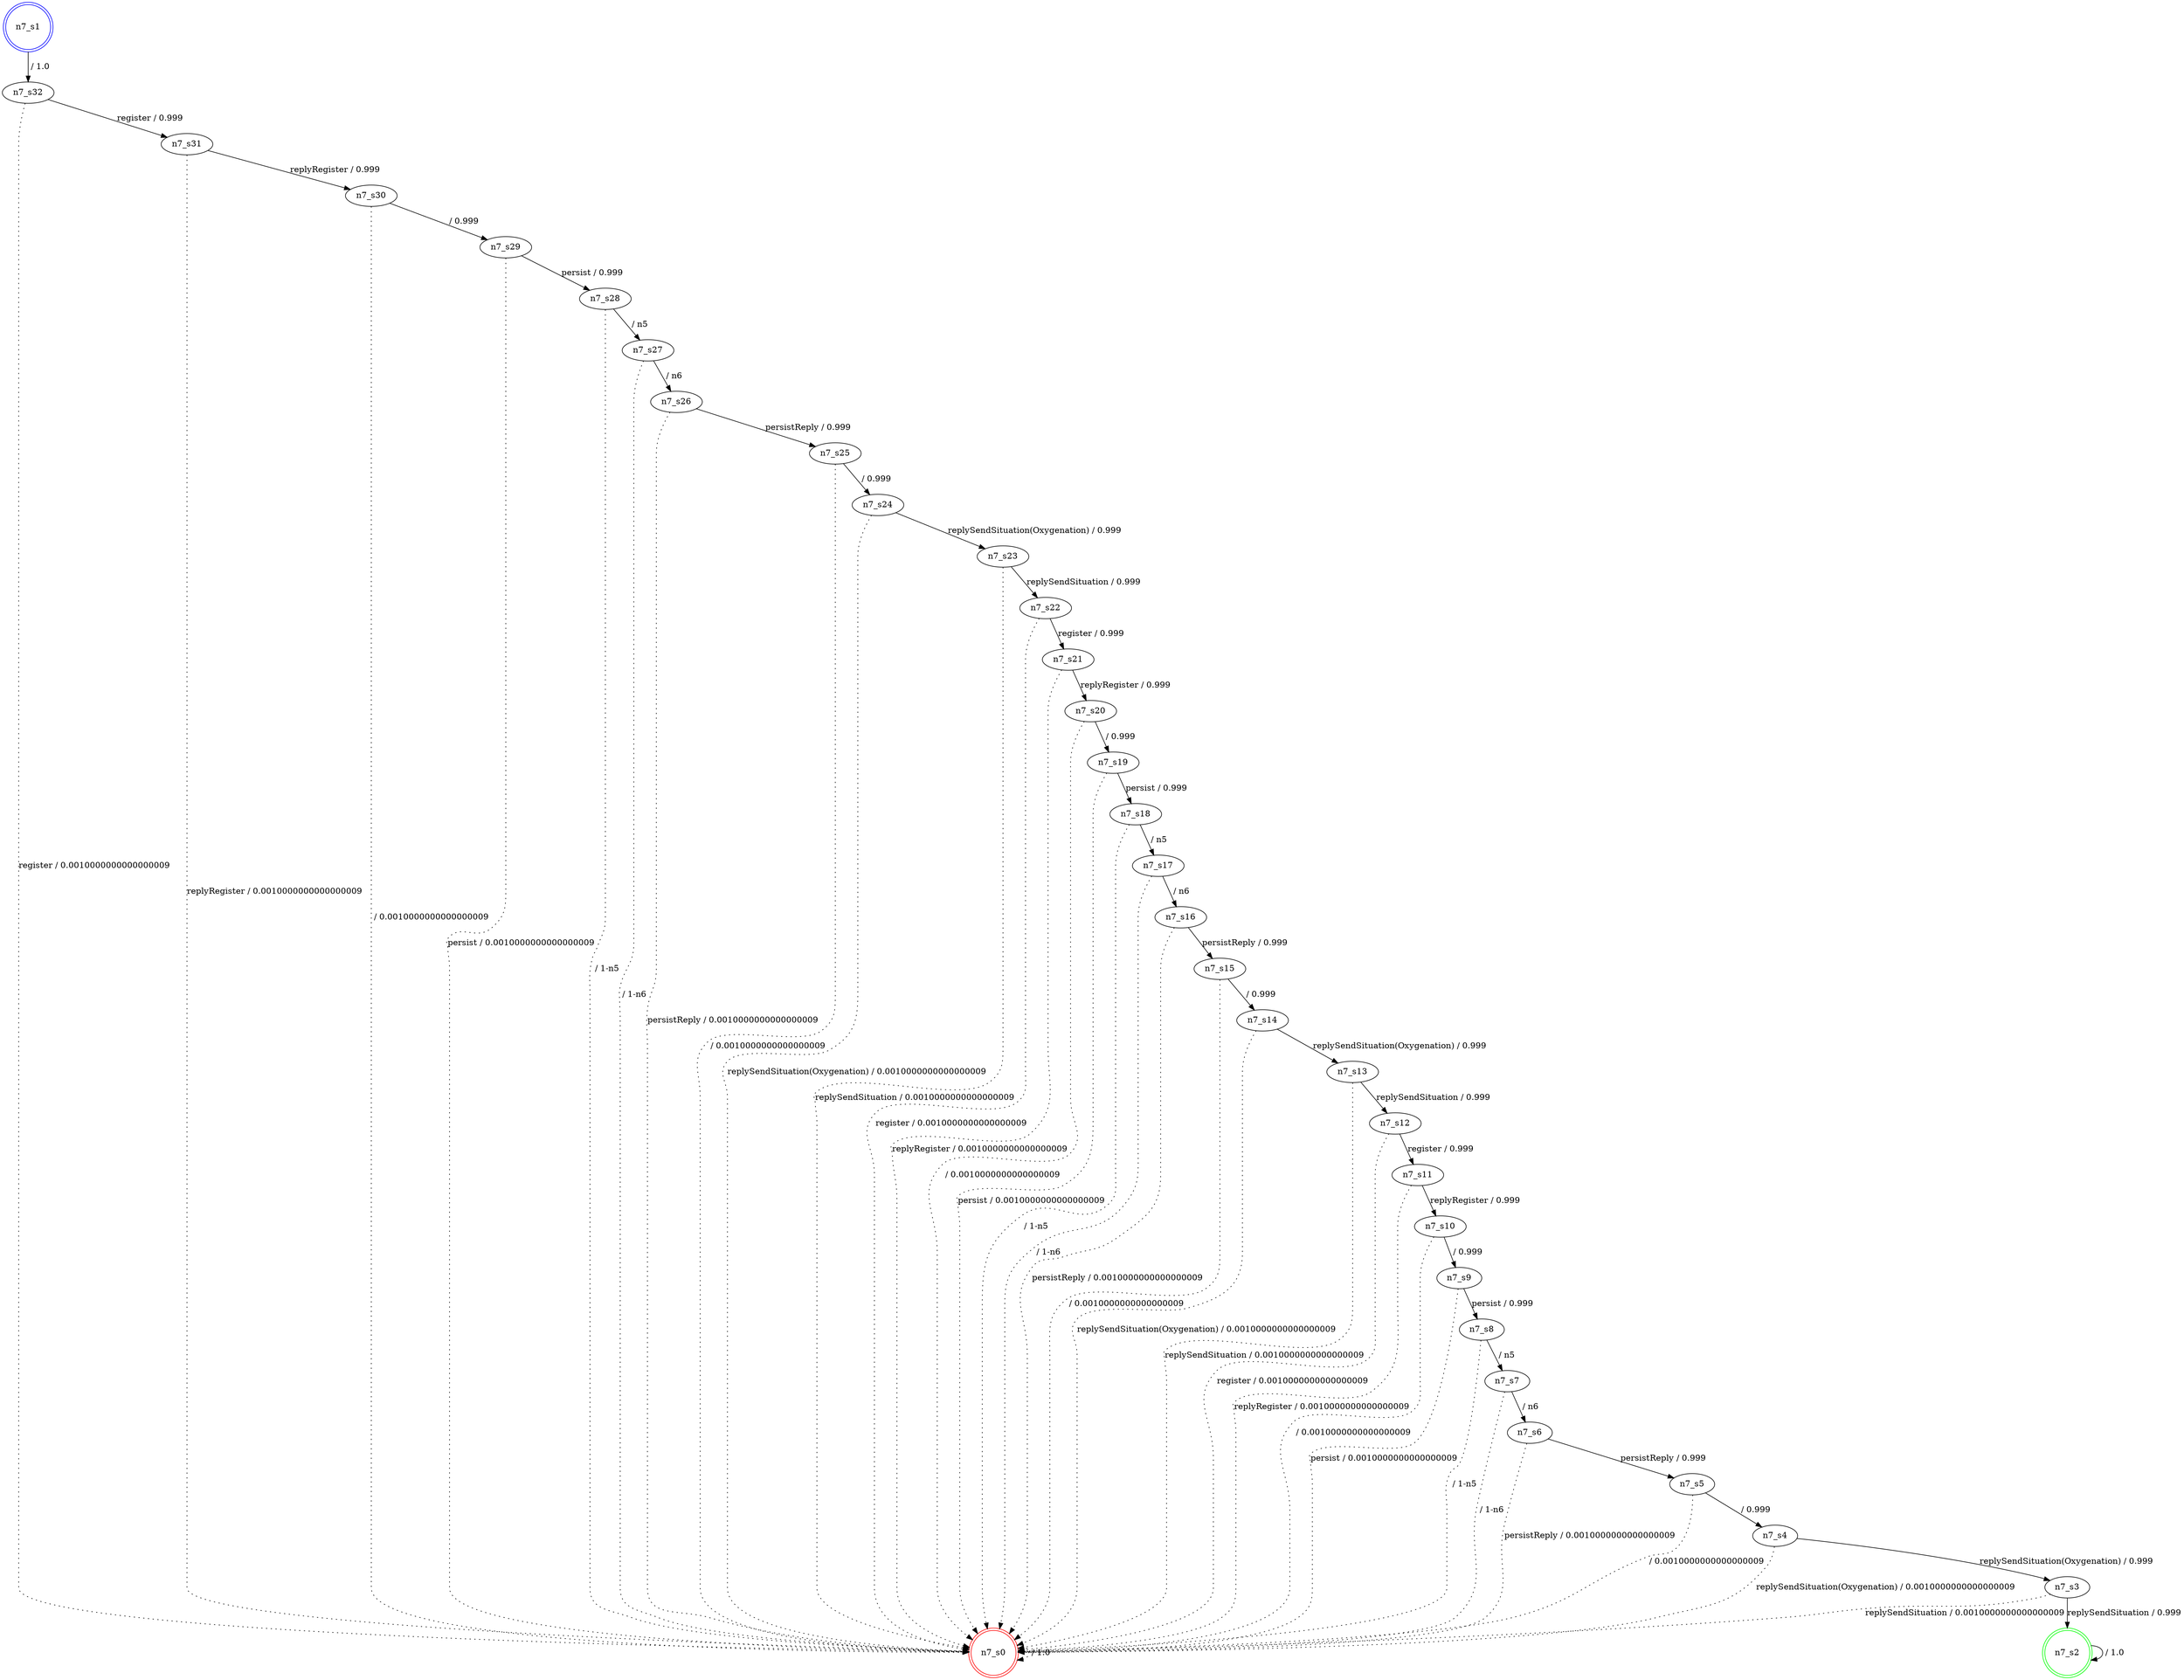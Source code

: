digraph graphname {
n7_s0 [label="n7_s0",color=red,shape=doublecircle ];
n7_s1 [label="n7_s1",color=blue,shape=doublecircle ];
n7_s2 [label="n7_s2",color=green,shape=doublecircle ];
n7_s3 [label="n7_s3" ];
n7_s4 [label="n7_s4" ];
n7_s5 [label="n7_s5" ];
n7_s6 [label="n7_s6" ];
n7_s7 [label="n7_s7" ];
n7_s8 [label="n7_s8" ];
n7_s9 [label="n7_s9" ];
n7_s10 [label="n7_s10" ];
n7_s11 [label="n7_s11" ];
n7_s12 [label="n7_s12" ];
n7_s13 [label="n7_s13" ];
n7_s14 [label="n7_s14" ];
n7_s15 [label="n7_s15" ];
n7_s16 [label="n7_s16" ];
n7_s17 [label="n7_s17" ];
n7_s18 [label="n7_s18" ];
n7_s19 [label="n7_s19" ];
n7_s20 [label="n7_s20" ];
n7_s21 [label="n7_s21" ];
n7_s22 [label="n7_s22" ];
n7_s23 [label="n7_s23" ];
n7_s24 [label="n7_s24" ];
n7_s25 [label="n7_s25" ];
n7_s26 [label="n7_s26" ];
n7_s27 [label="n7_s27" ];
n7_s28 [label="n7_s28" ];
n7_s29 [label="n7_s29" ];
n7_s30 [label="n7_s30" ];
n7_s31 [label="n7_s31" ];
n7_s32 [label="n7_s32" ];
n7_s0 -> n7_s0 [label=" / 1.0", style=dotted];
n7_s1 -> n7_s32 [label=" / 1.0"];
n7_s2 -> n7_s2 [label=" / 1.0"];
n7_s3 -> n7_s2 [label="replySendSituation / 0.999"];
n7_s3 -> n7_s0 [label="replySendSituation / 0.0010000000000000009", style=dotted];
n7_s4 -> n7_s3 [label="replySendSituation(Oxygenation) / 0.999"];
n7_s4 -> n7_s0 [label="replySendSituation(Oxygenation) / 0.0010000000000000009", style=dotted];
n7_s5 -> n7_s4 [label=" / 0.999"];
n7_s5 -> n7_s0 [label=" / 0.0010000000000000009", style=dotted];
n7_s6 -> n7_s5 [label="persistReply / 0.999"];
n7_s6 -> n7_s0 [label="persistReply / 0.0010000000000000009", style=dotted];
n7_s7 -> n7_s6 [label=" / n6"];
n7_s7 -> n7_s0 [label=" / 1-n6", style=dotted];
n7_s8 -> n7_s7 [label=" / n5"];
n7_s8 -> n7_s0 [label=" / 1-n5", style=dotted];
n7_s9 -> n7_s8 [label="persist / 0.999"];
n7_s9 -> n7_s0 [label="persist / 0.0010000000000000009", style=dotted];
n7_s10 -> n7_s9 [label=" / 0.999"];
n7_s10 -> n7_s0 [label=" / 0.0010000000000000009", style=dotted];
n7_s11 -> n7_s10 [label="replyRegister / 0.999"];
n7_s11 -> n7_s0 [label="replyRegister / 0.0010000000000000009", style=dotted];
n7_s12 -> n7_s11 [label="register / 0.999"];
n7_s12 -> n7_s0 [label="register / 0.0010000000000000009", style=dotted];
n7_s13 -> n7_s12 [label="replySendSituation / 0.999"];
n7_s13 -> n7_s0 [label="replySendSituation / 0.0010000000000000009", style=dotted];
n7_s14 -> n7_s13 [label="replySendSituation(Oxygenation) / 0.999"];
n7_s14 -> n7_s0 [label="replySendSituation(Oxygenation) / 0.0010000000000000009", style=dotted];
n7_s15 -> n7_s14 [label=" / 0.999"];
n7_s15 -> n7_s0 [label=" / 0.0010000000000000009", style=dotted];
n7_s16 -> n7_s15 [label="persistReply / 0.999"];
n7_s16 -> n7_s0 [label="persistReply / 0.0010000000000000009", style=dotted];
n7_s17 -> n7_s16 [label=" / n6"];
n7_s17 -> n7_s0 [label=" / 1-n6", style=dotted];
n7_s18 -> n7_s17 [label=" / n5"];
n7_s18 -> n7_s0 [label=" / 1-n5", style=dotted];
n7_s19 -> n7_s18 [label="persist / 0.999"];
n7_s19 -> n7_s0 [label="persist / 0.0010000000000000009", style=dotted];
n7_s20 -> n7_s19 [label=" / 0.999"];
n7_s20 -> n7_s0 [label=" / 0.0010000000000000009", style=dotted];
n7_s21 -> n7_s20 [label="replyRegister / 0.999"];
n7_s21 -> n7_s0 [label="replyRegister / 0.0010000000000000009", style=dotted];
n7_s22 -> n7_s21 [label="register / 0.999"];
n7_s22 -> n7_s0 [label="register / 0.0010000000000000009", style=dotted];
n7_s23 -> n7_s22 [label="replySendSituation / 0.999"];
n7_s23 -> n7_s0 [label="replySendSituation / 0.0010000000000000009", style=dotted];
n7_s24 -> n7_s23 [label="replySendSituation(Oxygenation) / 0.999"];
n7_s24 -> n7_s0 [label="replySendSituation(Oxygenation) / 0.0010000000000000009", style=dotted];
n7_s25 -> n7_s24 [label=" / 0.999"];
n7_s25 -> n7_s0 [label=" / 0.0010000000000000009", style=dotted];
n7_s26 -> n7_s25 [label="persistReply / 0.999"];
n7_s26 -> n7_s0 [label="persistReply / 0.0010000000000000009", style=dotted];
n7_s27 -> n7_s26 [label=" / n6"];
n7_s27 -> n7_s0 [label=" / 1-n6", style=dotted];
n7_s28 -> n7_s27 [label=" / n5"];
n7_s28 -> n7_s0 [label=" / 1-n5", style=dotted];
n7_s29 -> n7_s28 [label="persist / 0.999"];
n7_s29 -> n7_s0 [label="persist / 0.0010000000000000009", style=dotted];
n7_s30 -> n7_s29 [label=" / 0.999"];
n7_s30 -> n7_s0 [label=" / 0.0010000000000000009", style=dotted];
n7_s31 -> n7_s30 [label="replyRegister / 0.999"];
n7_s31 -> n7_s0 [label="replyRegister / 0.0010000000000000009", style=dotted];
n7_s32 -> n7_s31 [label="register / 0.999"];
n7_s32 -> n7_s0 [label="register / 0.0010000000000000009", style=dotted];
}